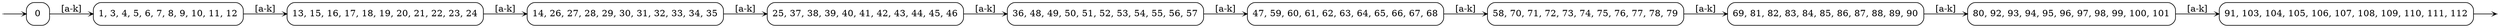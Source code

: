 digraph
{
  vcsn_context = "lal_char(abcdefghijk), b"
  rankdir = LR
  edge [arrowhead = vee, arrowsize = .6]
  {
    node [shape = point, width = 0]
    I0
    F10
  }
  {
    node [shape = circle, style = rounded, width = 0.5]
    0 [label = "0", shape = box]
    1 [label = "1, 3, 4, 5, 6, 7, 8, 9, 10, 11, 12", shape = box]
    2 [label = "13, 15, 16, 17, 18, 19, 20, 21, 22, 23, 24", shape = box]
    3 [label = "14, 26, 27, 28, 29, 30, 31, 32, 33, 34, 35", shape = box]
    4 [label = "25, 37, 38, 39, 40, 41, 42, 43, 44, 45, 46", shape = box]
    5 [label = "36, 48, 49, 50, 51, 52, 53, 54, 55, 56, 57", shape = box]
    6 [label = "47, 59, 60, 61, 62, 63, 64, 65, 66, 67, 68", shape = box]
    7 [label = "58, 70, 71, 72, 73, 74, 75, 76, 77, 78, 79", shape = box]
    8 [label = "69, 81, 82, 83, 84, 85, 86, 87, 88, 89, 90", shape = box]
    9 [label = "80, 92, 93, 94, 95, 96, 97, 98, 99, 100, 101", shape = box]
    10 [label = "91, 103, 104, 105, 106, 107, 108, 109, 110, 111, 112", shape = box]
  }
  I0 -> 0
  0 -> 1 [label = "[a-k]"]
  1 -> 2 [label = "[a-k]"]
  2 -> 3 [label = "[a-k]"]
  3 -> 4 [label = "[a-k]"]
  4 -> 5 [label = "[a-k]"]
  5 -> 6 [label = "[a-k]"]
  6 -> 7 [label = "[a-k]"]
  7 -> 8 [label = "[a-k]"]
  8 -> 9 [label = "[a-k]"]
  9 -> 10 [label = "[a-k]"]
  10 -> F10
}
